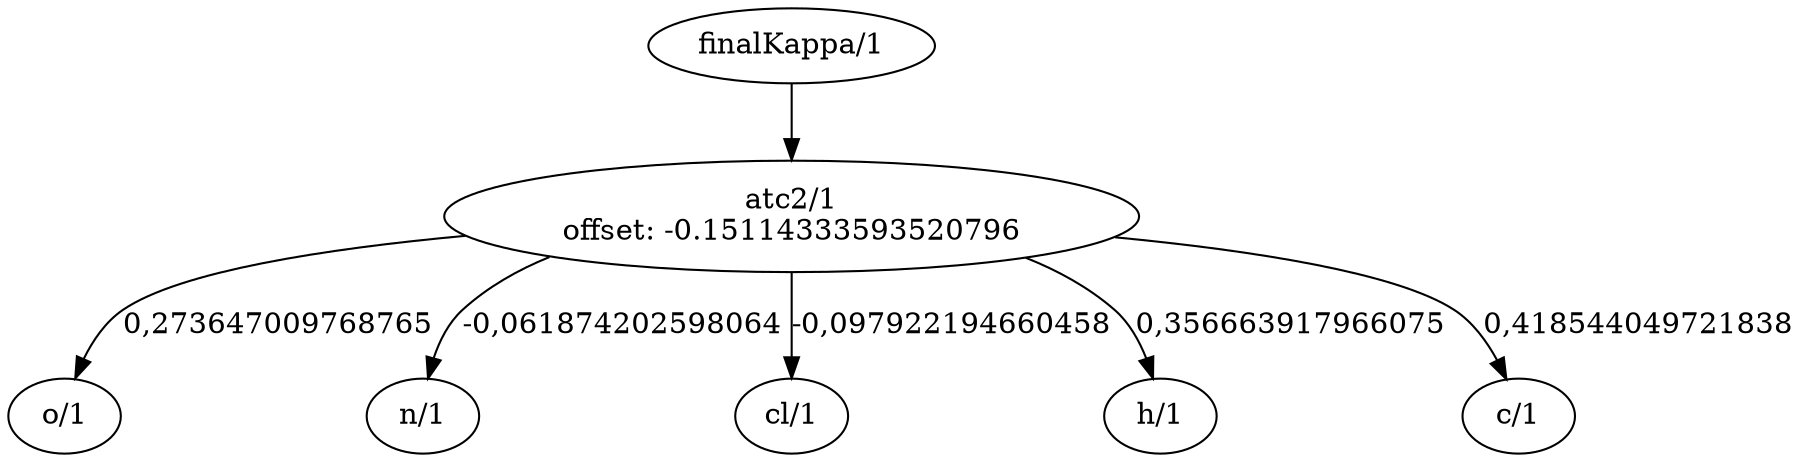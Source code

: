 digraph G {
"finalKappa/1" -> "atc2/1
offset: -0.15114333593520796";
"atc2/1
offset: -0.15114333593520796" -> "o/1" [ label = "0,273647009768765" ];
"atc2/1
offset: -0.15114333593520796" -> "n/1" [ label = "-0,061874202598064" ];
"atc2/1
offset: -0.15114333593520796" -> "cl/1" [ label = "-0,097922194660458" ];
"atc2/1
offset: -0.15114333593520796" -> "h/1" [ label = "0,356663917966075" ];
"atc2/1
offset: -0.15114333593520796" -> "c/1" [ label = "0,418544049721838" ];
}
